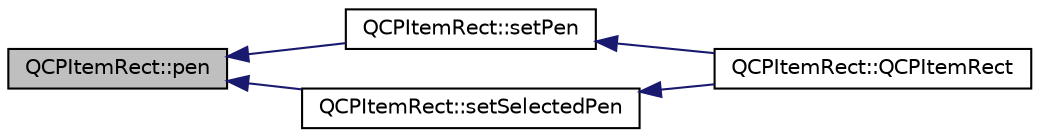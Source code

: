 digraph "QCPItemRect::pen"
{
  edge [fontname="Helvetica",fontsize="10",labelfontname="Helvetica",labelfontsize="10"];
  node [fontname="Helvetica",fontsize="10",shape=record];
  rankdir="LR";
  Node42 [label="QCPItemRect::pen",height=0.2,width=0.4,color="black", fillcolor="grey75", style="filled", fontcolor="black"];
  Node42 -> Node43 [dir="back",color="midnightblue",fontsize="10",style="solid",fontname="Helvetica"];
  Node43 [label="QCPItemRect::setPen",height=0.2,width=0.4,color="black", fillcolor="white", style="filled",URL="$d9/dcc/class_q_c_p_item_rect.html#a483c0da5a17e1646cd17ddea2c124e7d"];
  Node43 -> Node44 [dir="back",color="midnightblue",fontsize="10",style="solid",fontname="Helvetica"];
  Node44 [label="QCPItemRect::QCPItemRect",height=0.2,width=0.4,color="black", fillcolor="white", style="filled",URL="$d9/dcc/class_q_c_p_item_rect.html#a412ad1579f7a1fba453d0fa28c496cbc"];
  Node42 -> Node45 [dir="back",color="midnightblue",fontsize="10",style="solid",fontname="Helvetica"];
  Node45 [label="QCPItemRect::setSelectedPen",height=0.2,width=0.4,color="black", fillcolor="white", style="filled",URL="$d9/dcc/class_q_c_p_item_rect.html#a52a1bcb2dc753a538e406a2ba3cf21ce"];
  Node45 -> Node44 [dir="back",color="midnightblue",fontsize="10",style="solid",fontname="Helvetica"];
}
